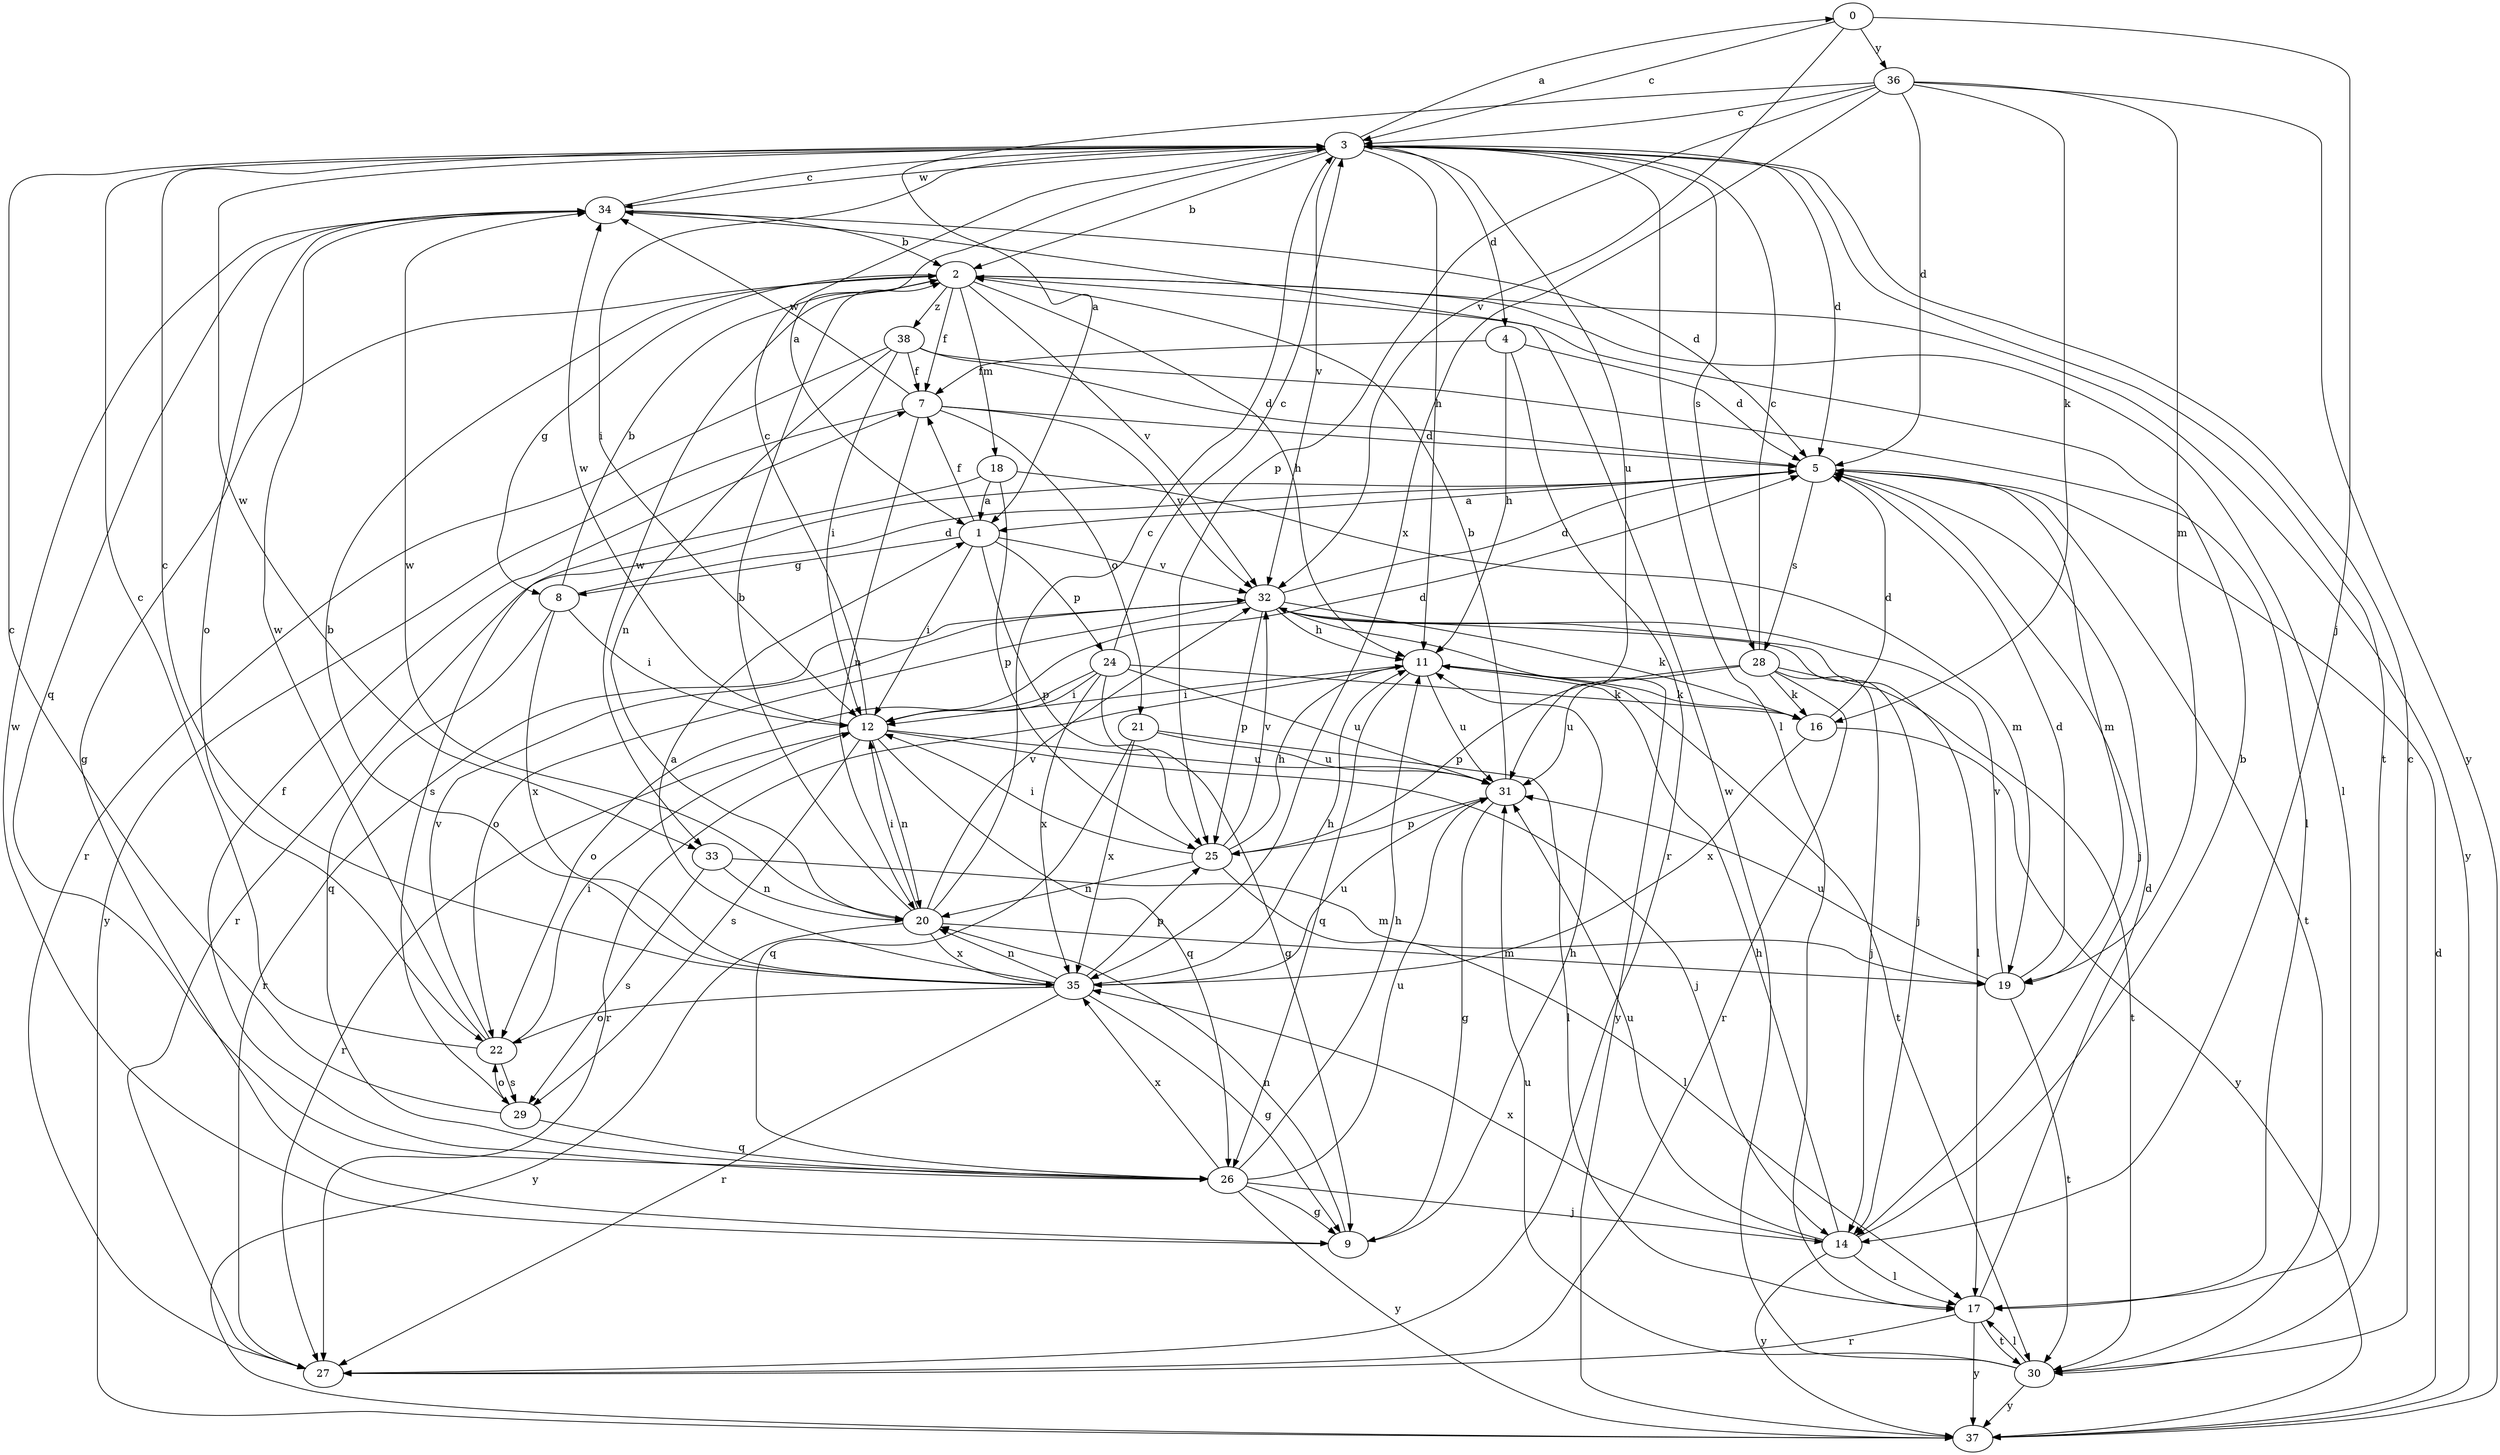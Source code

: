 strict digraph  {
0;
1;
2;
3;
4;
5;
7;
8;
9;
11;
12;
14;
16;
17;
18;
19;
20;
21;
22;
24;
25;
26;
27;
28;
29;
30;
31;
32;
33;
34;
35;
36;
37;
38;
0 -> 3  [label=c];
0 -> 14  [label=j];
0 -> 32  [label=v];
0 -> 36  [label=y];
1 -> 7  [label=f];
1 -> 8  [label=g];
1 -> 12  [label=i];
1 -> 24  [label=p];
1 -> 25  [label=p];
1 -> 32  [label=v];
2 -> 7  [label=f];
2 -> 8  [label=g];
2 -> 9  [label=g];
2 -> 11  [label=h];
2 -> 17  [label=l];
2 -> 18  [label=m];
2 -> 32  [label=v];
2 -> 33  [label=w];
2 -> 37  [label=y];
2 -> 38  [label=z];
3 -> 0  [label=a];
3 -> 1  [label=a];
3 -> 2  [label=b];
3 -> 4  [label=d];
3 -> 5  [label=d];
3 -> 11  [label=h];
3 -> 12  [label=i];
3 -> 17  [label=l];
3 -> 28  [label=s];
3 -> 30  [label=t];
3 -> 31  [label=u];
3 -> 32  [label=v];
3 -> 33  [label=w];
3 -> 34  [label=w];
4 -> 5  [label=d];
4 -> 7  [label=f];
4 -> 11  [label=h];
4 -> 27  [label=r];
5 -> 1  [label=a];
5 -> 14  [label=j];
5 -> 19  [label=m];
5 -> 27  [label=r];
5 -> 28  [label=s];
5 -> 30  [label=t];
7 -> 5  [label=d];
7 -> 20  [label=n];
7 -> 21  [label=o];
7 -> 32  [label=v];
7 -> 34  [label=w];
7 -> 37  [label=y];
8 -> 2  [label=b];
8 -> 5  [label=d];
8 -> 12  [label=i];
8 -> 26  [label=q];
8 -> 35  [label=x];
9 -> 11  [label=h];
9 -> 20  [label=n];
9 -> 34  [label=w];
11 -> 12  [label=i];
11 -> 16  [label=k];
11 -> 26  [label=q];
11 -> 27  [label=r];
11 -> 30  [label=t];
11 -> 31  [label=u];
12 -> 3  [label=c];
12 -> 5  [label=d];
12 -> 14  [label=j];
12 -> 20  [label=n];
12 -> 26  [label=q];
12 -> 27  [label=r];
12 -> 29  [label=s];
12 -> 31  [label=u];
12 -> 34  [label=w];
14 -> 2  [label=b];
14 -> 11  [label=h];
14 -> 17  [label=l];
14 -> 31  [label=u];
14 -> 35  [label=x];
14 -> 37  [label=y];
16 -> 5  [label=d];
16 -> 35  [label=x];
16 -> 37  [label=y];
17 -> 5  [label=d];
17 -> 27  [label=r];
17 -> 30  [label=t];
17 -> 37  [label=y];
18 -> 1  [label=a];
18 -> 19  [label=m];
18 -> 25  [label=p];
18 -> 29  [label=s];
19 -> 5  [label=d];
19 -> 30  [label=t];
19 -> 31  [label=u];
19 -> 32  [label=v];
20 -> 2  [label=b];
20 -> 3  [label=c];
20 -> 12  [label=i];
20 -> 19  [label=m];
20 -> 32  [label=v];
20 -> 34  [label=w];
20 -> 35  [label=x];
20 -> 37  [label=y];
21 -> 17  [label=l];
21 -> 26  [label=q];
21 -> 31  [label=u];
21 -> 35  [label=x];
22 -> 3  [label=c];
22 -> 12  [label=i];
22 -> 29  [label=s];
22 -> 32  [label=v];
22 -> 34  [label=w];
24 -> 3  [label=c];
24 -> 9  [label=g];
24 -> 12  [label=i];
24 -> 16  [label=k];
24 -> 22  [label=o];
24 -> 31  [label=u];
24 -> 35  [label=x];
25 -> 11  [label=h];
25 -> 12  [label=i];
25 -> 17  [label=l];
25 -> 20  [label=n];
25 -> 32  [label=v];
26 -> 7  [label=f];
26 -> 9  [label=g];
26 -> 11  [label=h];
26 -> 14  [label=j];
26 -> 31  [label=u];
26 -> 35  [label=x];
26 -> 37  [label=y];
28 -> 3  [label=c];
28 -> 14  [label=j];
28 -> 16  [label=k];
28 -> 25  [label=p];
28 -> 27  [label=r];
28 -> 30  [label=t];
28 -> 31  [label=u];
29 -> 3  [label=c];
29 -> 22  [label=o];
29 -> 26  [label=q];
30 -> 3  [label=c];
30 -> 17  [label=l];
30 -> 31  [label=u];
30 -> 34  [label=w];
30 -> 37  [label=y];
31 -> 2  [label=b];
31 -> 9  [label=g];
31 -> 25  [label=p];
32 -> 5  [label=d];
32 -> 11  [label=h];
32 -> 14  [label=j];
32 -> 16  [label=k];
32 -> 17  [label=l];
32 -> 22  [label=o];
32 -> 25  [label=p];
32 -> 27  [label=r];
32 -> 37  [label=y];
33 -> 19  [label=m];
33 -> 20  [label=n];
33 -> 29  [label=s];
34 -> 2  [label=b];
34 -> 3  [label=c];
34 -> 5  [label=d];
34 -> 22  [label=o];
34 -> 26  [label=q];
35 -> 1  [label=a];
35 -> 2  [label=b];
35 -> 3  [label=c];
35 -> 9  [label=g];
35 -> 11  [label=h];
35 -> 20  [label=n];
35 -> 22  [label=o];
35 -> 25  [label=p];
35 -> 27  [label=r];
35 -> 31  [label=u];
36 -> 1  [label=a];
36 -> 3  [label=c];
36 -> 5  [label=d];
36 -> 16  [label=k];
36 -> 19  [label=m];
36 -> 25  [label=p];
36 -> 35  [label=x];
36 -> 37  [label=y];
37 -> 5  [label=d];
38 -> 5  [label=d];
38 -> 7  [label=f];
38 -> 12  [label=i];
38 -> 17  [label=l];
38 -> 20  [label=n];
38 -> 27  [label=r];
}
